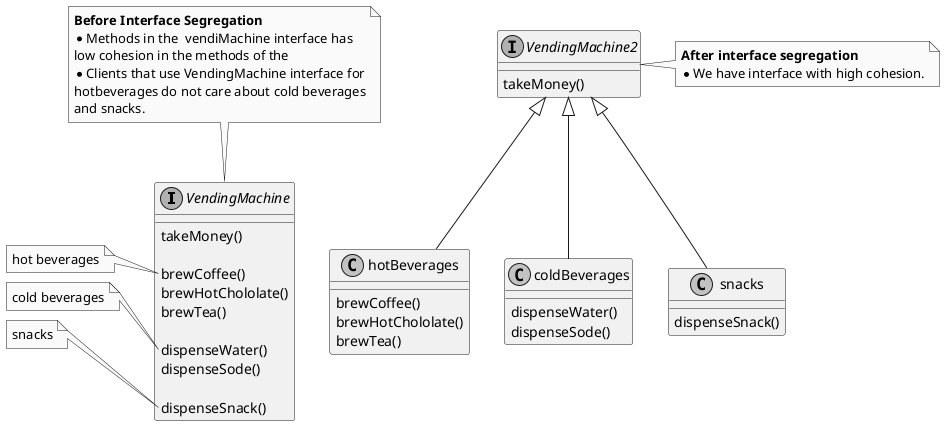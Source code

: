@startuml
skinparam monochrome true
interface VendingMachine {
    takeMoney()

    brewCoffee()
    brewHotChololate()
    brewTea()

    dispenseWater()
    dispenseSode()

    dispenseSnack()
}

note top of VendingMachine
    <b>Before Interface Segregation
    *Methods in the  vendiMachine interface has
    low cohesion in the methods of the
    *Clients that use VendingMachine interface for
    hotbeverages do not care about cold beverages
    and snacks.
end note

note left of VendingMachine::brewCoffee
    hot beverages
end note

note left of VendingMachine::dispenseWater
    cold beverages
end note

note left of VendingMachine::dispenseSnack
    snacks
end note

interface VendingMachine2 {
    takeMoney()
}
class hotBeverages {
    brewCoffee()
    brewHotChololate()
    brewTea()
}
class coldBeverages {
    dispenseWater()
    dispenseSode()
}
class snacks {
     dispenseSnack()
}
VendingMachine2 <|-- hotBeverages
VendingMachine2 <|-- coldBeverages
VendingMachine2 <|-- snacks

note right of VendingMachine2
    <b>After interface segregation
    *We have interface with high cohesion.
end note

@enduml